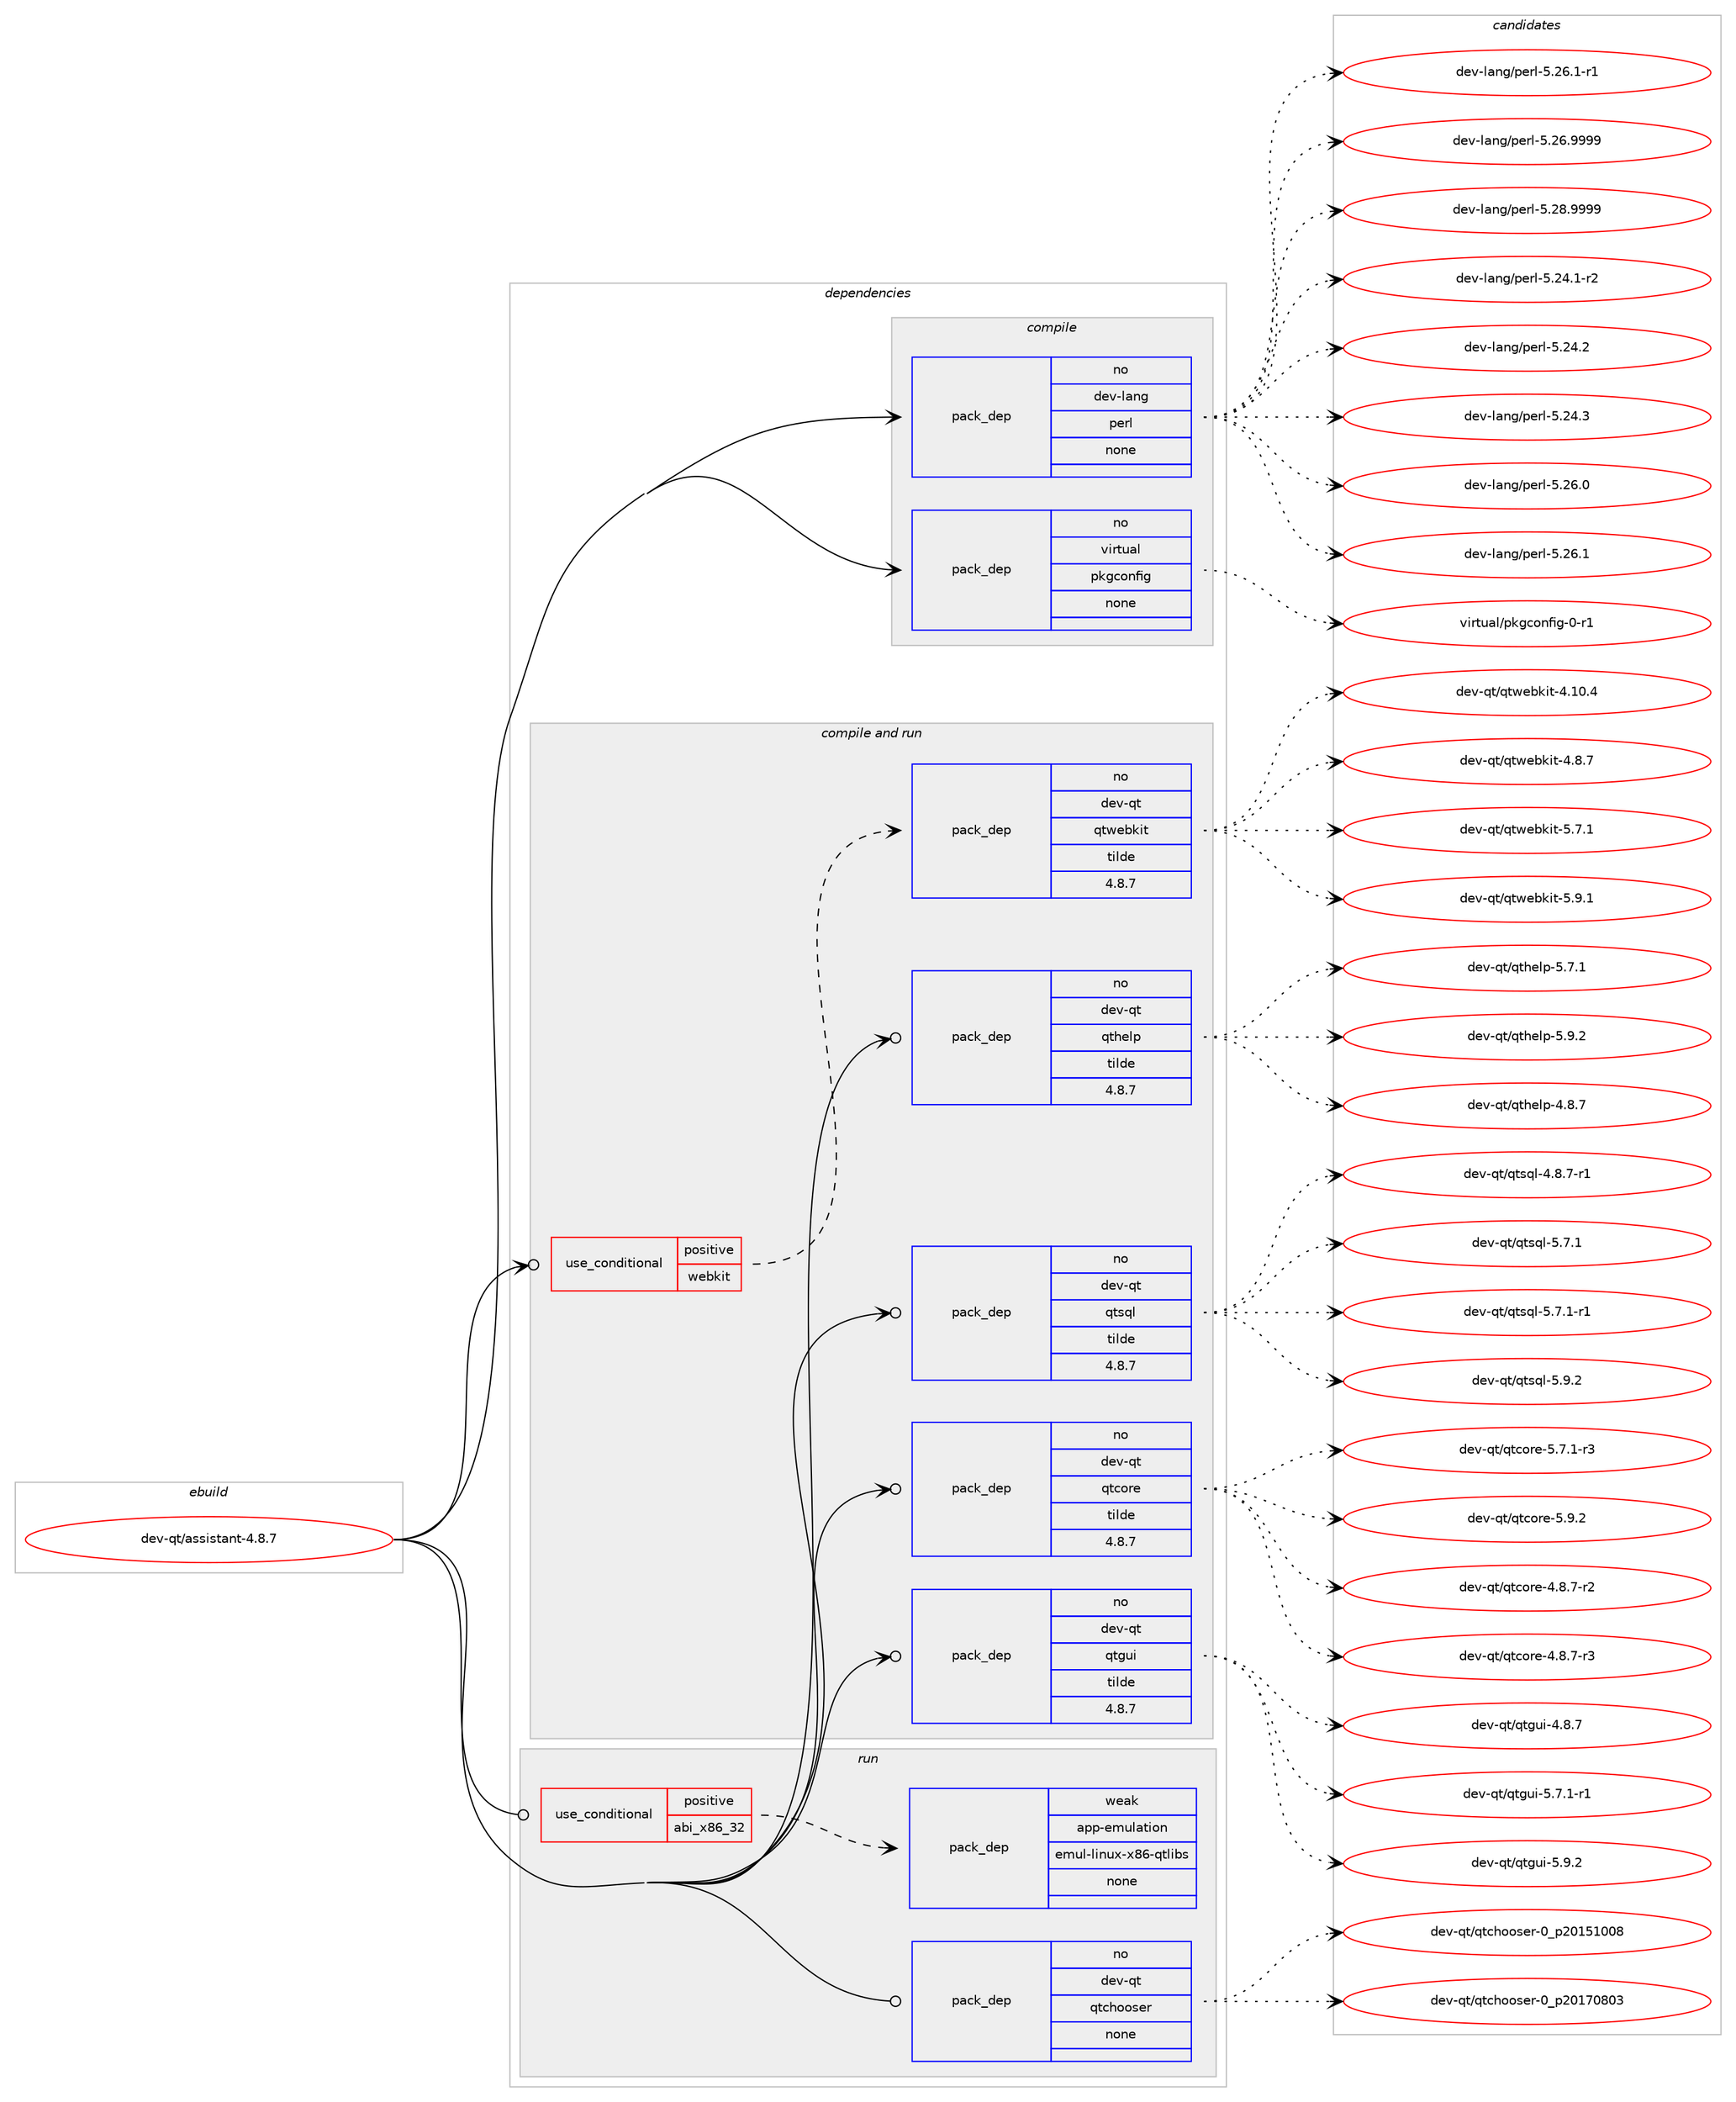 digraph prolog {

# *************
# Graph options
# *************

newrank=true;
concentrate=true;
compound=true;
graph [rankdir=LR,fontname=Helvetica,fontsize=10,ranksep=1.5];#, ranksep=2.5, nodesep=0.2];
edge  [arrowhead=vee];
node  [fontname=Helvetica,fontsize=10];

# **********
# The ebuild
# **********

subgraph cluster_leftcol {
color=gray;
rank=same;
label=<<i>ebuild</i>>;
id [label="dev-qt/assistant-4.8.7", color=red, width=4, href="../dev-qt/assistant-4.8.7.svg"];
}

# ****************
# The dependencies
# ****************

subgraph cluster_midcol {
color=gray;
label=<<i>dependencies</i>>;
subgraph cluster_compile {
fillcolor="#eeeeee";
style=filled;
label=<<i>compile</i>>;
subgraph pack146957 {
dependency195147 [label=<<TABLE BORDER="0" CELLBORDER="1" CELLSPACING="0" CELLPADDING="4" WIDTH="220"><TR><TD ROWSPAN="6" CELLPADDING="30">pack_dep</TD></TR><TR><TD WIDTH="110">no</TD></TR><TR><TD>dev-lang</TD></TR><TR><TD>perl</TD></TR><TR><TD>none</TD></TR><TR><TD></TD></TR></TABLE>>, shape=none, color=blue];
}
id:e -> dependency195147:w [weight=20,style="solid",arrowhead="vee"];
subgraph pack146958 {
dependency195148 [label=<<TABLE BORDER="0" CELLBORDER="1" CELLSPACING="0" CELLPADDING="4" WIDTH="220"><TR><TD ROWSPAN="6" CELLPADDING="30">pack_dep</TD></TR><TR><TD WIDTH="110">no</TD></TR><TR><TD>virtual</TD></TR><TR><TD>pkgconfig</TD></TR><TR><TD>none</TD></TR><TR><TD></TD></TR></TABLE>>, shape=none, color=blue];
}
id:e -> dependency195148:w [weight=20,style="solid",arrowhead="vee"];
}
subgraph cluster_compileandrun {
fillcolor="#eeeeee";
style=filled;
label=<<i>compile and run</i>>;
subgraph cond44225 {
dependency195149 [label=<<TABLE BORDER="0" CELLBORDER="1" CELLSPACING="0" CELLPADDING="4"><TR><TD ROWSPAN="3" CELLPADDING="10">use_conditional</TD></TR><TR><TD>positive</TD></TR><TR><TD>webkit</TD></TR></TABLE>>, shape=none, color=red];
subgraph pack146959 {
dependency195150 [label=<<TABLE BORDER="0" CELLBORDER="1" CELLSPACING="0" CELLPADDING="4" WIDTH="220"><TR><TD ROWSPAN="6" CELLPADDING="30">pack_dep</TD></TR><TR><TD WIDTH="110">no</TD></TR><TR><TD>dev-qt</TD></TR><TR><TD>qtwebkit</TD></TR><TR><TD>tilde</TD></TR><TR><TD>4.8.7</TD></TR></TABLE>>, shape=none, color=blue];
}
dependency195149:e -> dependency195150:w [weight=20,style="dashed",arrowhead="vee"];
}
id:e -> dependency195149:w [weight=20,style="solid",arrowhead="odotvee"];
subgraph pack146960 {
dependency195151 [label=<<TABLE BORDER="0" CELLBORDER="1" CELLSPACING="0" CELLPADDING="4" WIDTH="220"><TR><TD ROWSPAN="6" CELLPADDING="30">pack_dep</TD></TR><TR><TD WIDTH="110">no</TD></TR><TR><TD>dev-qt</TD></TR><TR><TD>qtcore</TD></TR><TR><TD>tilde</TD></TR><TR><TD>4.8.7</TD></TR></TABLE>>, shape=none, color=blue];
}
id:e -> dependency195151:w [weight=20,style="solid",arrowhead="odotvee"];
subgraph pack146961 {
dependency195152 [label=<<TABLE BORDER="0" CELLBORDER="1" CELLSPACING="0" CELLPADDING="4" WIDTH="220"><TR><TD ROWSPAN="6" CELLPADDING="30">pack_dep</TD></TR><TR><TD WIDTH="110">no</TD></TR><TR><TD>dev-qt</TD></TR><TR><TD>qtgui</TD></TR><TR><TD>tilde</TD></TR><TR><TD>4.8.7</TD></TR></TABLE>>, shape=none, color=blue];
}
id:e -> dependency195152:w [weight=20,style="solid",arrowhead="odotvee"];
subgraph pack146962 {
dependency195153 [label=<<TABLE BORDER="0" CELLBORDER="1" CELLSPACING="0" CELLPADDING="4" WIDTH="220"><TR><TD ROWSPAN="6" CELLPADDING="30">pack_dep</TD></TR><TR><TD WIDTH="110">no</TD></TR><TR><TD>dev-qt</TD></TR><TR><TD>qthelp</TD></TR><TR><TD>tilde</TD></TR><TR><TD>4.8.7</TD></TR></TABLE>>, shape=none, color=blue];
}
id:e -> dependency195153:w [weight=20,style="solid",arrowhead="odotvee"];
subgraph pack146963 {
dependency195154 [label=<<TABLE BORDER="0" CELLBORDER="1" CELLSPACING="0" CELLPADDING="4" WIDTH="220"><TR><TD ROWSPAN="6" CELLPADDING="30">pack_dep</TD></TR><TR><TD WIDTH="110">no</TD></TR><TR><TD>dev-qt</TD></TR><TR><TD>qtsql</TD></TR><TR><TD>tilde</TD></TR><TR><TD>4.8.7</TD></TR></TABLE>>, shape=none, color=blue];
}
id:e -> dependency195154:w [weight=20,style="solid",arrowhead="odotvee"];
}
subgraph cluster_run {
fillcolor="#eeeeee";
style=filled;
label=<<i>run</i>>;
subgraph cond44226 {
dependency195155 [label=<<TABLE BORDER="0" CELLBORDER="1" CELLSPACING="0" CELLPADDING="4"><TR><TD ROWSPAN="3" CELLPADDING="10">use_conditional</TD></TR><TR><TD>positive</TD></TR><TR><TD>abi_x86_32</TD></TR></TABLE>>, shape=none, color=red];
subgraph pack146964 {
dependency195156 [label=<<TABLE BORDER="0" CELLBORDER="1" CELLSPACING="0" CELLPADDING="4" WIDTH="220"><TR><TD ROWSPAN="6" CELLPADDING="30">pack_dep</TD></TR><TR><TD WIDTH="110">weak</TD></TR><TR><TD>app-emulation</TD></TR><TR><TD>emul-linux-x86-qtlibs</TD></TR><TR><TD>none</TD></TR><TR><TD></TD></TR></TABLE>>, shape=none, color=blue];
}
dependency195155:e -> dependency195156:w [weight=20,style="dashed",arrowhead="vee"];
}
id:e -> dependency195155:w [weight=20,style="solid",arrowhead="odot"];
subgraph pack146965 {
dependency195157 [label=<<TABLE BORDER="0" CELLBORDER="1" CELLSPACING="0" CELLPADDING="4" WIDTH="220"><TR><TD ROWSPAN="6" CELLPADDING="30">pack_dep</TD></TR><TR><TD WIDTH="110">no</TD></TR><TR><TD>dev-qt</TD></TR><TR><TD>qtchooser</TD></TR><TR><TD>none</TD></TR><TR><TD></TD></TR></TABLE>>, shape=none, color=blue];
}
id:e -> dependency195157:w [weight=20,style="solid",arrowhead="odot"];
}
}

# **************
# The candidates
# **************

subgraph cluster_choices {
rank=same;
color=gray;
label=<<i>candidates</i>>;

subgraph choice146957 {
color=black;
nodesep=1;
choice100101118451089711010347112101114108455346505246494511450 [label="dev-lang/perl-5.24.1-r2", color=red, width=4,href="../dev-lang/perl-5.24.1-r2.svg"];
choice10010111845108971101034711210111410845534650524650 [label="dev-lang/perl-5.24.2", color=red, width=4,href="../dev-lang/perl-5.24.2.svg"];
choice10010111845108971101034711210111410845534650524651 [label="dev-lang/perl-5.24.3", color=red, width=4,href="../dev-lang/perl-5.24.3.svg"];
choice10010111845108971101034711210111410845534650544648 [label="dev-lang/perl-5.26.0", color=red, width=4,href="../dev-lang/perl-5.26.0.svg"];
choice10010111845108971101034711210111410845534650544649 [label="dev-lang/perl-5.26.1", color=red, width=4,href="../dev-lang/perl-5.26.1.svg"];
choice100101118451089711010347112101114108455346505446494511449 [label="dev-lang/perl-5.26.1-r1", color=red, width=4,href="../dev-lang/perl-5.26.1-r1.svg"];
choice10010111845108971101034711210111410845534650544657575757 [label="dev-lang/perl-5.26.9999", color=red, width=4,href="../dev-lang/perl-5.26.9999.svg"];
choice10010111845108971101034711210111410845534650564657575757 [label="dev-lang/perl-5.28.9999", color=red, width=4,href="../dev-lang/perl-5.28.9999.svg"];
dependency195147:e -> choice100101118451089711010347112101114108455346505246494511450:w [style=dotted,weight="100"];
dependency195147:e -> choice10010111845108971101034711210111410845534650524650:w [style=dotted,weight="100"];
dependency195147:e -> choice10010111845108971101034711210111410845534650524651:w [style=dotted,weight="100"];
dependency195147:e -> choice10010111845108971101034711210111410845534650544648:w [style=dotted,weight="100"];
dependency195147:e -> choice10010111845108971101034711210111410845534650544649:w [style=dotted,weight="100"];
dependency195147:e -> choice100101118451089711010347112101114108455346505446494511449:w [style=dotted,weight="100"];
dependency195147:e -> choice10010111845108971101034711210111410845534650544657575757:w [style=dotted,weight="100"];
dependency195147:e -> choice10010111845108971101034711210111410845534650564657575757:w [style=dotted,weight="100"];
}
subgraph choice146958 {
color=black;
nodesep=1;
choice11810511411611797108471121071039911111010210510345484511449 [label="virtual/pkgconfig-0-r1", color=red, width=4,href="../virtual/pkgconfig-0-r1.svg"];
dependency195148:e -> choice11810511411611797108471121071039911111010210510345484511449:w [style=dotted,weight="100"];
}
subgraph choice146959 {
color=black;
nodesep=1;
choice10010111845113116471131161191019810710511645524649484652 [label="dev-qt/qtwebkit-4.10.4", color=red, width=4,href="../dev-qt/qtwebkit-4.10.4.svg"];
choice100101118451131164711311611910198107105116455246564655 [label="dev-qt/qtwebkit-4.8.7", color=red, width=4,href="../dev-qt/qtwebkit-4.8.7.svg"];
choice100101118451131164711311611910198107105116455346554649 [label="dev-qt/qtwebkit-5.7.1", color=red, width=4,href="../dev-qt/qtwebkit-5.7.1.svg"];
choice100101118451131164711311611910198107105116455346574649 [label="dev-qt/qtwebkit-5.9.1", color=red, width=4,href="../dev-qt/qtwebkit-5.9.1.svg"];
dependency195150:e -> choice10010111845113116471131161191019810710511645524649484652:w [style=dotted,weight="100"];
dependency195150:e -> choice100101118451131164711311611910198107105116455246564655:w [style=dotted,weight="100"];
dependency195150:e -> choice100101118451131164711311611910198107105116455346554649:w [style=dotted,weight="100"];
dependency195150:e -> choice100101118451131164711311611910198107105116455346574649:w [style=dotted,weight="100"];
}
subgraph choice146960 {
color=black;
nodesep=1;
choice1001011184511311647113116991111141014552465646554511450 [label="dev-qt/qtcore-4.8.7-r2", color=red, width=4,href="../dev-qt/qtcore-4.8.7-r2.svg"];
choice1001011184511311647113116991111141014552465646554511451 [label="dev-qt/qtcore-4.8.7-r3", color=red, width=4,href="../dev-qt/qtcore-4.8.7-r3.svg"];
choice1001011184511311647113116991111141014553465546494511451 [label="dev-qt/qtcore-5.7.1-r3", color=red, width=4,href="../dev-qt/qtcore-5.7.1-r3.svg"];
choice100101118451131164711311699111114101455346574650 [label="dev-qt/qtcore-5.9.2", color=red, width=4,href="../dev-qt/qtcore-5.9.2.svg"];
dependency195151:e -> choice1001011184511311647113116991111141014552465646554511450:w [style=dotted,weight="100"];
dependency195151:e -> choice1001011184511311647113116991111141014552465646554511451:w [style=dotted,weight="100"];
dependency195151:e -> choice1001011184511311647113116991111141014553465546494511451:w [style=dotted,weight="100"];
dependency195151:e -> choice100101118451131164711311699111114101455346574650:w [style=dotted,weight="100"];
}
subgraph choice146961 {
color=black;
nodesep=1;
choice1001011184511311647113116103117105455246564655 [label="dev-qt/qtgui-4.8.7", color=red, width=4,href="../dev-qt/qtgui-4.8.7.svg"];
choice10010111845113116471131161031171054553465546494511449 [label="dev-qt/qtgui-5.7.1-r1", color=red, width=4,href="../dev-qt/qtgui-5.7.1-r1.svg"];
choice1001011184511311647113116103117105455346574650 [label="dev-qt/qtgui-5.9.2", color=red, width=4,href="../dev-qt/qtgui-5.9.2.svg"];
dependency195152:e -> choice1001011184511311647113116103117105455246564655:w [style=dotted,weight="100"];
dependency195152:e -> choice10010111845113116471131161031171054553465546494511449:w [style=dotted,weight="100"];
dependency195152:e -> choice1001011184511311647113116103117105455346574650:w [style=dotted,weight="100"];
}
subgraph choice146962 {
color=black;
nodesep=1;
choice1001011184511311647113116104101108112455246564655 [label="dev-qt/qthelp-4.8.7", color=red, width=4,href="../dev-qt/qthelp-4.8.7.svg"];
choice1001011184511311647113116104101108112455346554649 [label="dev-qt/qthelp-5.7.1", color=red, width=4,href="../dev-qt/qthelp-5.7.1.svg"];
choice1001011184511311647113116104101108112455346574650 [label="dev-qt/qthelp-5.9.2", color=red, width=4,href="../dev-qt/qthelp-5.9.2.svg"];
dependency195153:e -> choice1001011184511311647113116104101108112455246564655:w [style=dotted,weight="100"];
dependency195153:e -> choice1001011184511311647113116104101108112455346554649:w [style=dotted,weight="100"];
dependency195153:e -> choice1001011184511311647113116104101108112455346574650:w [style=dotted,weight="100"];
}
subgraph choice146963 {
color=black;
nodesep=1;
choice10010111845113116471131161151131084552465646554511449 [label="dev-qt/qtsql-4.8.7-r1", color=red, width=4,href="../dev-qt/qtsql-4.8.7-r1.svg"];
choice1001011184511311647113116115113108455346554649 [label="dev-qt/qtsql-5.7.1", color=red, width=4,href="../dev-qt/qtsql-5.7.1.svg"];
choice10010111845113116471131161151131084553465546494511449 [label="dev-qt/qtsql-5.7.1-r1", color=red, width=4,href="../dev-qt/qtsql-5.7.1-r1.svg"];
choice1001011184511311647113116115113108455346574650 [label="dev-qt/qtsql-5.9.2", color=red, width=4,href="../dev-qt/qtsql-5.9.2.svg"];
dependency195154:e -> choice10010111845113116471131161151131084552465646554511449:w [style=dotted,weight="100"];
dependency195154:e -> choice1001011184511311647113116115113108455346554649:w [style=dotted,weight="100"];
dependency195154:e -> choice10010111845113116471131161151131084553465546494511449:w [style=dotted,weight="100"];
dependency195154:e -> choice1001011184511311647113116115113108455346574650:w [style=dotted,weight="100"];
}
subgraph choice146964 {
color=black;
nodesep=1;
}
subgraph choice146965 {
color=black;
nodesep=1;
choice1001011184511311647113116991041111111151011144548951125048495349484856 [label="dev-qt/qtchooser-0_p20151008", color=red, width=4,href="../dev-qt/qtchooser-0_p20151008.svg"];
choice1001011184511311647113116991041111111151011144548951125048495548564851 [label="dev-qt/qtchooser-0_p20170803", color=red, width=4,href="../dev-qt/qtchooser-0_p20170803.svg"];
dependency195157:e -> choice1001011184511311647113116991041111111151011144548951125048495349484856:w [style=dotted,weight="100"];
dependency195157:e -> choice1001011184511311647113116991041111111151011144548951125048495548564851:w [style=dotted,weight="100"];
}
}

}
